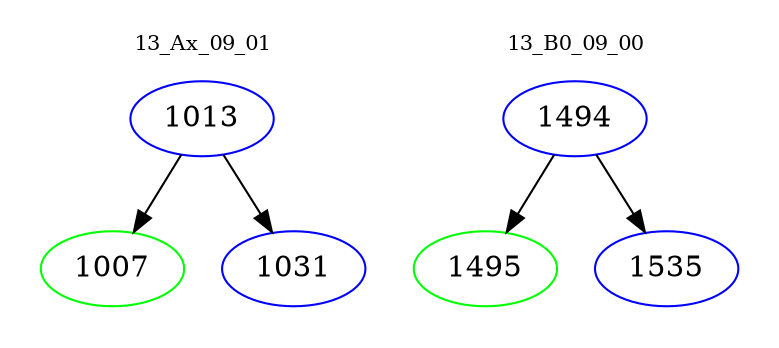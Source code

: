 digraph{
subgraph cluster_0 {
color = white
label = "13_Ax_09_01";
fontsize=10;
T0_1013 [label="1013", color="blue"]
T0_1013 -> T0_1007 [color="black"]
T0_1007 [label="1007", color="green"]
T0_1013 -> T0_1031 [color="black"]
T0_1031 [label="1031", color="blue"]
}
subgraph cluster_1 {
color = white
label = "13_B0_09_00";
fontsize=10;
T1_1494 [label="1494", color="blue"]
T1_1494 -> T1_1495 [color="black"]
T1_1495 [label="1495", color="green"]
T1_1494 -> T1_1535 [color="black"]
T1_1535 [label="1535", color="blue"]
}
}

